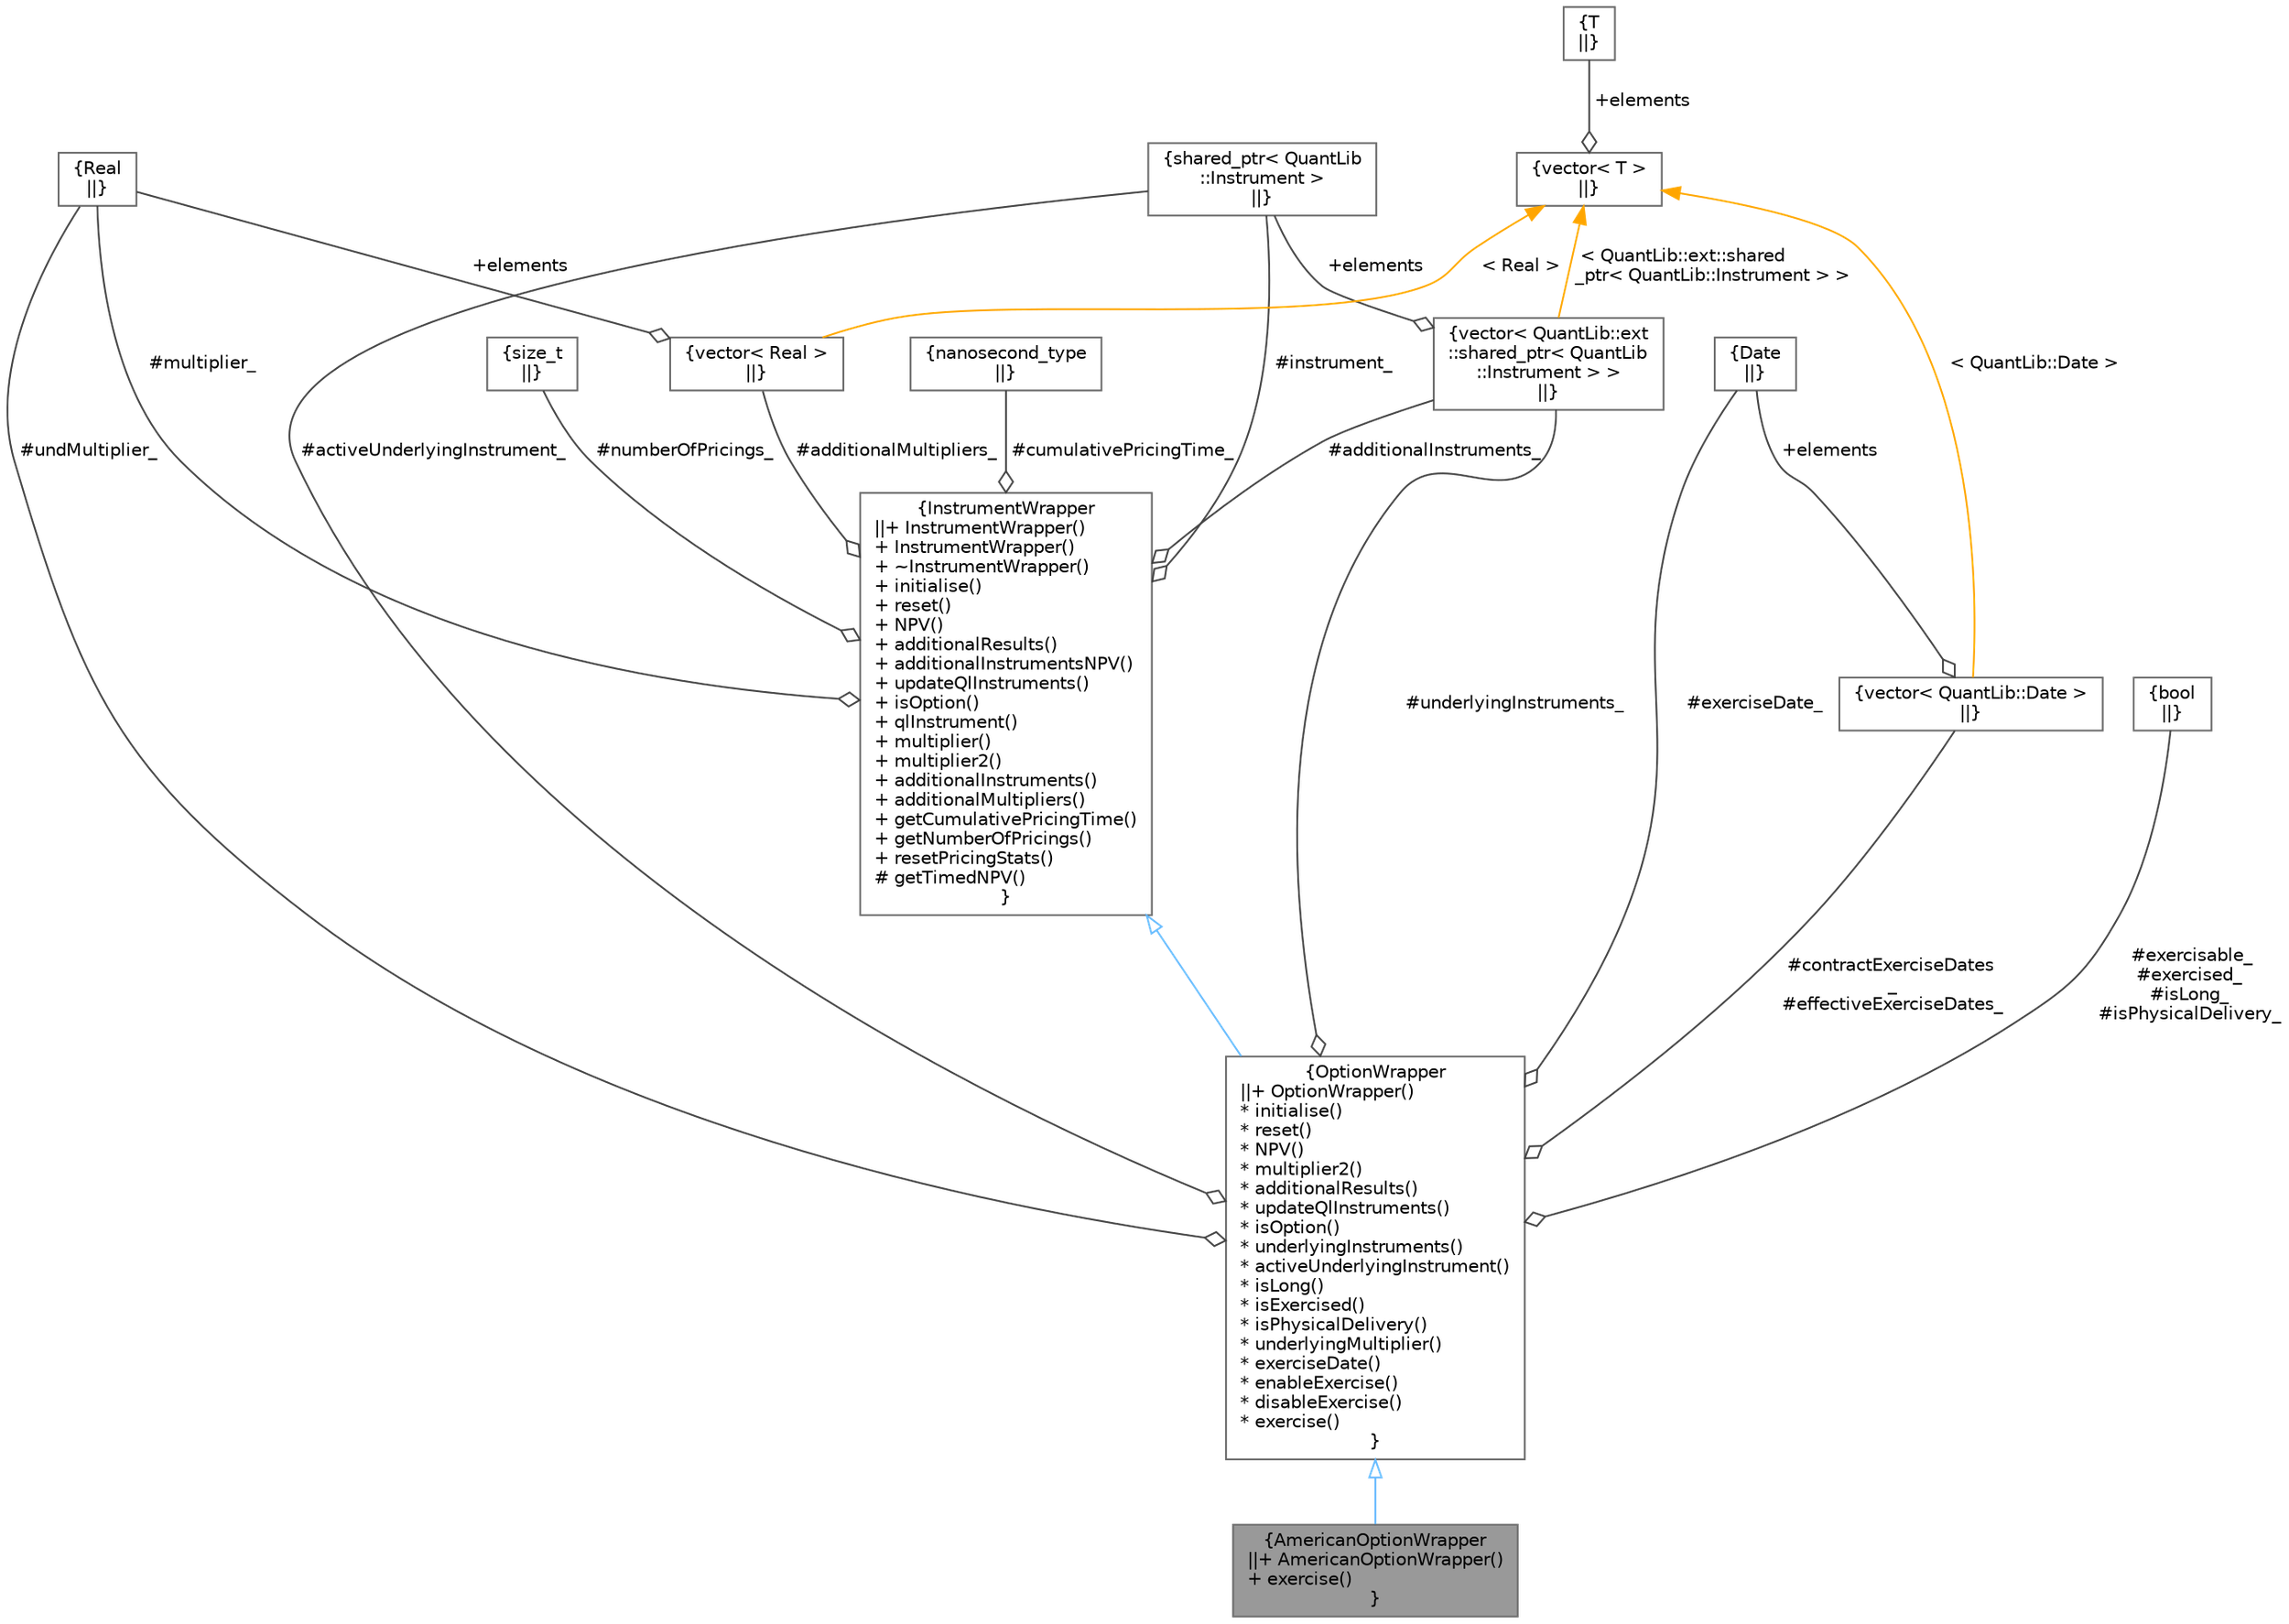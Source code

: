 digraph "AmericanOptionWrapper"
{
 // INTERACTIVE_SVG=YES
 // LATEX_PDF_SIZE
  bgcolor="transparent";
  edge [fontname=Helvetica,fontsize=10,labelfontname=Helvetica,labelfontsize=10];
  node [fontname=Helvetica,fontsize=10,shape=box,height=0.2,width=0.4];
  Node1 [label="{AmericanOptionWrapper\n||+ AmericanOptionWrapper()\l+ exercise()\l}",height=0.2,width=0.4,color="gray40", fillcolor="grey60", style="filled", fontcolor="black",tooltip="American Option Wrapper."];
  Node2 -> Node1 [dir="back",color="steelblue1",style="solid",arrowtail="onormal"];
  Node2 [label="{OptionWrapper\n||+ OptionWrapper()\l* initialise()\l* reset()\l* NPV()\l* multiplier2()\l* additionalResults()\l* updateQlInstruments()\l* isOption()\l* underlyingInstruments()\l* activeUnderlyingInstrument()\l* isLong()\l* isExercised()\l* isPhysicalDelivery()\l* underlyingMultiplier()\l* exerciseDate()\l* enableExercise()\l* disableExercise()\l* exercise()\l}",height=0.2,width=0.4,color="gray40", fillcolor="white", style="filled",URL="$classore_1_1data_1_1_option_wrapper.html",tooltip="Option Wrapper."];
  Node3 -> Node2 [dir="back",color="steelblue1",style="solid",arrowtail="onormal"];
  Node3 [label="{InstrumentWrapper\n||+ InstrumentWrapper()\l+ InstrumentWrapper()\l+ ~InstrumentWrapper()\l+ initialise()\l+ reset()\l+ NPV()\l+ additionalResults()\l+ additionalInstrumentsNPV()\l+ updateQlInstruments()\l+ isOption()\l+ qlInstrument()\l+ multiplier()\l+ multiplier2()\l+ additionalInstruments()\l+ additionalMultipliers()\l+ getCumulativePricingTime()\l+ getNumberOfPricings()\l+ resetPricingStats()\l# getTimedNPV()\l}",height=0.2,width=0.4,color="gray40", fillcolor="white", style="filled",URL="$classore_1_1data_1_1_instrument_wrapper.html",tooltip="Instrument Wrapper."];
  Node4 -> Node3 [color="grey25",style="solid",label=" #instrument_" ,arrowhead="odiamond"];
  Node4 [label="{shared_ptr\< QuantLib\l::Instrument \>\n||}",height=0.2,width=0.4,color="gray40", fillcolor="white", style="filled",tooltip=" "];
  Node5 -> Node3 [color="grey25",style="solid",label=" #multiplier_" ,arrowhead="odiamond"];
  Node5 [label="{Real\n||}",height=0.2,width=0.4,color="gray40", fillcolor="white", style="filled",tooltip=" "];
  Node6 -> Node3 [color="grey25",style="solid",label=" #additionalInstruments_" ,arrowhead="odiamond"];
  Node6 [label="{vector\< QuantLib::ext\l::shared_ptr\< QuantLib\l::Instrument \> \>\n||}",height=0.2,width=0.4,color="gray40", fillcolor="white", style="filled",tooltip=" "];
  Node4 -> Node6 [color="grey25",style="solid",label=" +elements" ,arrowhead="odiamond"];
  Node7 -> Node6 [dir="back",color="orange",style="solid",label=" \< QuantLib::ext::shared\l_ptr\< QuantLib::Instrument \> \>" ];
  Node7 [label="{vector\< T \>\n||}",height=0.2,width=0.4,color="gray40", fillcolor="white", style="filled",tooltip=" "];
  Node8 -> Node7 [color="grey25",style="solid",label=" +elements" ,arrowhead="odiamond"];
  Node8 [label="{T\n||}",height=0.2,width=0.4,color="gray40", fillcolor="white", style="filled",tooltip=" "];
  Node9 -> Node3 [color="grey25",style="solid",label=" #additionalMultipliers_" ,arrowhead="odiamond"];
  Node9 [label="{vector\< Real \>\n||}",height=0.2,width=0.4,color="gray40", fillcolor="white", style="filled",tooltip=" "];
  Node5 -> Node9 [color="grey25",style="solid",label=" +elements" ,arrowhead="odiamond"];
  Node7 -> Node9 [dir="back",color="orange",style="solid",label=" \< Real \>" ];
  Node10 -> Node3 [color="grey25",style="solid",label=" #numberOfPricings_" ,arrowhead="odiamond"];
  Node10 [label="{size_t\n||}",height=0.2,width=0.4,color="gray40", fillcolor="white", style="filled",tooltip=" "];
  Node11 -> Node3 [color="grey25",style="solid",label=" #cumulativePricingTime_" ,arrowhead="odiamond"];
  Node11 [label="{nanosecond_type\n||}",height=0.2,width=0.4,color="gray40", fillcolor="white", style="filled",tooltip=" "];
  Node12 -> Node2 [color="grey25",style="solid",label=" #exercisable_\n#exercised_\n#isLong_\n#isPhysicalDelivery_" ,arrowhead="odiamond"];
  Node12 [label="{bool\n||}",height=0.2,width=0.4,color="gray40", fillcolor="white", style="filled",URL="$classbool.html",tooltip=" "];
  Node13 -> Node2 [color="grey25",style="solid",label=" #contractExerciseDates\l_\n#effectiveExerciseDates_" ,arrowhead="odiamond"];
  Node13 [label="{vector\< QuantLib::Date \>\n||}",height=0.2,width=0.4,color="gray40", fillcolor="white", style="filled",tooltip=" "];
  Node14 -> Node13 [color="grey25",style="solid",label=" +elements" ,arrowhead="odiamond"];
  Node14 [label="{Date\n||}",height=0.2,width=0.4,color="gray40", fillcolor="white", style="filled",tooltip=" "];
  Node7 -> Node13 [dir="back",color="orange",style="solid",label=" \< QuantLib::Date \>" ];
  Node6 -> Node2 [color="grey25",style="solid",label=" #underlyingInstruments_" ,arrowhead="odiamond"];
  Node4 -> Node2 [color="grey25",style="solid",label=" #activeUnderlyingInstrument_" ,arrowhead="odiamond"];
  Node5 -> Node2 [color="grey25",style="solid",label=" #undMultiplier_" ,arrowhead="odiamond"];
  Node14 -> Node2 [color="grey25",style="solid",label=" #exerciseDate_" ,arrowhead="odiamond"];
}
